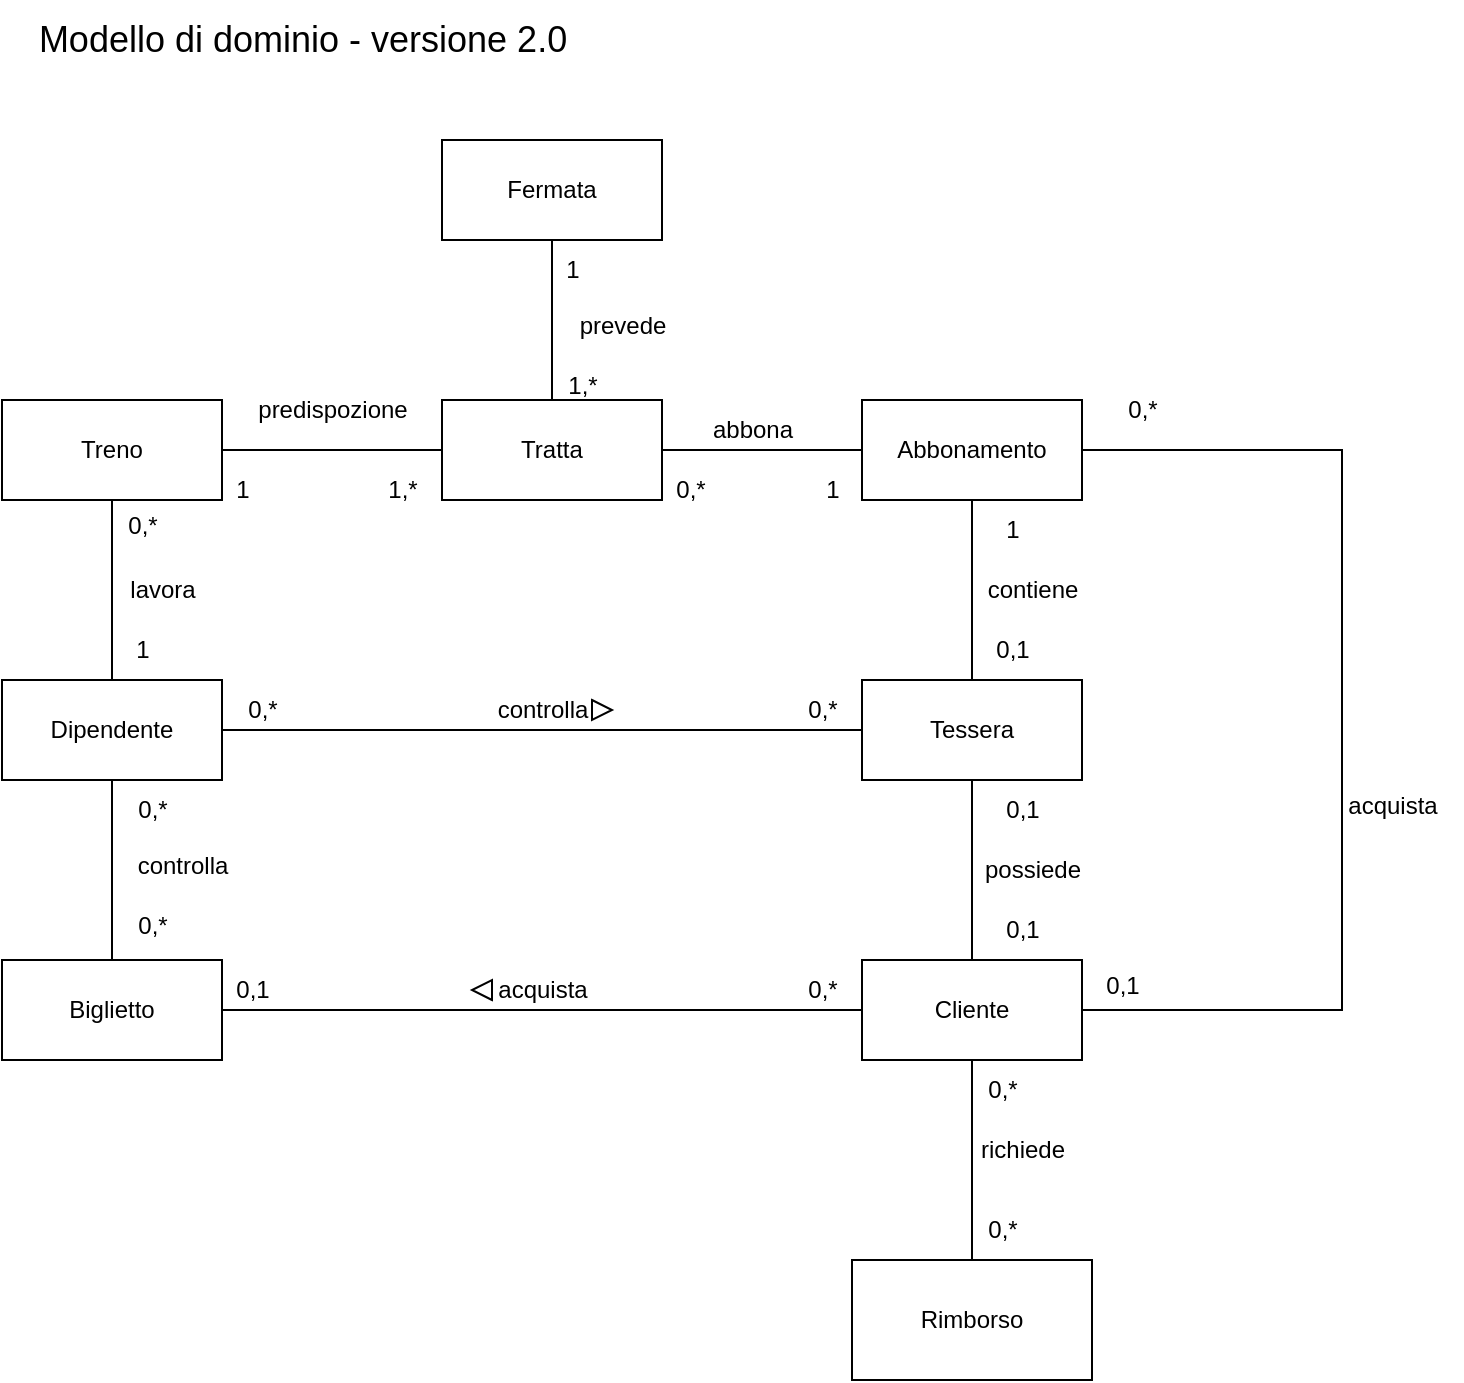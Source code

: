 <mxfile version="26.0.11">
  <diagram name="Page-1" id="2psSH_w0Na0YjgGg2Jiw">
    <mxGraphModel grid="1" page="1" gridSize="10" guides="1" tooltips="1" connect="1" arrows="1" fold="1" pageScale="1" pageWidth="827" pageHeight="1169" math="0" shadow="0">
      <root>
        <mxCell id="0" />
        <mxCell id="1" parent="0" />
        <mxCell id="X3xsL6rAsCgAjYfRq4AX-19" value="Cliente" style="html=1;whiteSpace=wrap;" vertex="1" parent="1">
          <mxGeometry x="480" y="520" width="110" height="50" as="geometry" />
        </mxCell>
        <mxCell id="X3xsL6rAsCgAjYfRq4AX-20" value="Dipendente" style="html=1;whiteSpace=wrap;" vertex="1" parent="1">
          <mxGeometry x="50" y="380" width="110" height="50" as="geometry" />
        </mxCell>
        <mxCell id="X3xsL6rAsCgAjYfRq4AX-21" value="Tessera" style="html=1;whiteSpace=wrap;" vertex="1" parent="1">
          <mxGeometry x="480" y="380" width="110" height="50" as="geometry" />
        </mxCell>
        <mxCell id="X3xsL6rAsCgAjYfRq4AX-22" value="Abbonamento" style="html=1;whiteSpace=wrap;" vertex="1" parent="1">
          <mxGeometry x="480" y="240" width="110" height="50" as="geometry" />
        </mxCell>
        <mxCell id="X3xsL6rAsCgAjYfRq4AX-23" value="Biglietto" style="html=1;whiteSpace=wrap;" vertex="1" parent="1">
          <mxGeometry x="50" y="520" width="110" height="50" as="geometry" />
        </mxCell>
        <mxCell id="X3xsL6rAsCgAjYfRq4AX-24" value="Tratta" style="html=1;whiteSpace=wrap;" vertex="1" parent="1">
          <mxGeometry x="270" y="240" width="110" height="50" as="geometry" />
        </mxCell>
        <mxCell id="X3xsL6rAsCgAjYfRq4AX-26" value="Fermata" style="html=1;whiteSpace=wrap;" vertex="1" parent="1">
          <mxGeometry x="270" y="110" width="110" height="50" as="geometry" />
        </mxCell>
        <mxCell id="X3xsL6rAsCgAjYfRq4AX-30" value="prevede" style="text;html=1;align=center;verticalAlign=middle;resizable=0;points=[];autosize=1;strokeColor=none;fillColor=none;" vertex="1" parent="1">
          <mxGeometry x="325" y="188" width="70" height="30" as="geometry" />
        </mxCell>
        <mxCell id="X3xsL6rAsCgAjYfRq4AX-31" value="1,*" style="text;html=1;align=center;verticalAlign=middle;resizable=0;points=[];autosize=1;strokeColor=none;fillColor=none;" vertex="1" parent="1">
          <mxGeometry x="320" y="218" width="40" height="30" as="geometry" />
        </mxCell>
        <mxCell id="X3xsL6rAsCgAjYfRq4AX-32" value="1" style="text;html=1;align=center;verticalAlign=middle;resizable=0;points=[];autosize=1;strokeColor=none;fillColor=none;" vertex="1" parent="1">
          <mxGeometry x="320" y="160" width="30" height="30" as="geometry" />
        </mxCell>
        <mxCell id="X3xsL6rAsCgAjYfRq4AX-33" value="" style="endArrow=none;html=1;rounded=0;entryX=1;entryY=0.5;entryDx=0;entryDy=0;exitX=0;exitY=0.5;exitDx=0;exitDy=0;" edge="1" parent="1" source="X3xsL6rAsCgAjYfRq4AX-22" target="X3xsL6rAsCgAjYfRq4AX-24">
          <mxGeometry width="50" height="50" relative="1" as="geometry">
            <mxPoint x="380" y="390" as="sourcePoint" />
            <mxPoint x="430" y="340" as="targetPoint" />
          </mxGeometry>
        </mxCell>
        <mxCell id="X3xsL6rAsCgAjYfRq4AX-34" value="" style="endArrow=none;html=1;rounded=0;entryX=0.5;entryY=1;entryDx=0;entryDy=0;exitX=0.5;exitY=0;exitDx=0;exitDy=0;" edge="1" parent="1" source="X3xsL6rAsCgAjYfRq4AX-21" target="X3xsL6rAsCgAjYfRq4AX-22">
          <mxGeometry width="50" height="50" relative="1" as="geometry">
            <mxPoint x="380" y="390" as="sourcePoint" />
            <mxPoint x="430" y="340" as="targetPoint" />
          </mxGeometry>
        </mxCell>
        <mxCell id="X3xsL6rAsCgAjYfRq4AX-35" value="" style="endArrow=none;html=1;rounded=0;exitX=1;exitY=0.5;exitDx=0;exitDy=0;entryX=0;entryY=0.5;entryDx=0;entryDy=0;" edge="1" parent="1" source="X3xsL6rAsCgAjYfRq4AX-20" target="X3xsL6rAsCgAjYfRq4AX-21">
          <mxGeometry width="50" height="50" relative="1" as="geometry">
            <mxPoint x="380" y="390" as="sourcePoint" />
            <mxPoint x="320" y="385" as="targetPoint" />
          </mxGeometry>
        </mxCell>
        <mxCell id="X3xsL6rAsCgAjYfRq4AX-36" value="" style="endArrow=none;html=1;rounded=0;entryX=0.5;entryY=1;entryDx=0;entryDy=0;exitX=0.5;exitY=0;exitDx=0;exitDy=0;" edge="1" parent="1" source="X3xsL6rAsCgAjYfRq4AX-19" target="X3xsL6rAsCgAjYfRq4AX-21">
          <mxGeometry width="50" height="50" relative="1" as="geometry">
            <mxPoint x="380" y="390" as="sourcePoint" />
            <mxPoint x="430" y="340" as="targetPoint" />
          </mxGeometry>
        </mxCell>
        <mxCell id="X3xsL6rAsCgAjYfRq4AX-39" value="" style="endArrow=none;html=1;rounded=0;entryX=0.5;entryY=1;entryDx=0;entryDy=0;exitX=0.5;exitY=0;exitDx=0;exitDy=0;" edge="1" parent="1" source="X3xsL6rAsCgAjYfRq4AX-23" target="X3xsL6rAsCgAjYfRq4AX-20">
          <mxGeometry width="50" height="50" relative="1" as="geometry">
            <mxPoint x="380" y="390" as="sourcePoint" />
            <mxPoint x="430" y="340" as="targetPoint" />
          </mxGeometry>
        </mxCell>
        <mxCell id="X3xsL6rAsCgAjYfRq4AX-40" value="" style="endArrow=none;html=1;rounded=0;entryX=0;entryY=0.5;entryDx=0;entryDy=0;exitX=1;exitY=0.5;exitDx=0;exitDy=0;" edge="1" parent="1" source="X3xsL6rAsCgAjYfRq4AX-23" target="X3xsL6rAsCgAjYfRq4AX-19">
          <mxGeometry width="50" height="50" relative="1" as="geometry">
            <mxPoint x="380" y="390" as="sourcePoint" />
            <mxPoint x="430" y="340" as="targetPoint" />
          </mxGeometry>
        </mxCell>
        <mxCell id="X3xsL6rAsCgAjYfRq4AX-41" value="controlla" style="text;html=1;align=center;verticalAlign=middle;resizable=0;points=[];autosize=1;strokeColor=none;fillColor=none;" vertex="1" parent="1">
          <mxGeometry x="285" y="380" width="70" height="30" as="geometry" />
        </mxCell>
        <mxCell id="X3xsL6rAsCgAjYfRq4AX-42" value="possiede" style="text;html=1;align=center;verticalAlign=middle;resizable=0;points=[];autosize=1;strokeColor=none;fillColor=none;" vertex="1" parent="1">
          <mxGeometry x="530" y="460" width="70" height="30" as="geometry" />
        </mxCell>
        <mxCell id="X3xsL6rAsCgAjYfRq4AX-43" value="acquista" style="text;html=1;align=center;verticalAlign=middle;resizable=0;points=[];autosize=1;strokeColor=none;fillColor=none;" vertex="1" parent="1">
          <mxGeometry x="285" y="520" width="70" height="30" as="geometry" />
        </mxCell>
        <mxCell id="X3xsL6rAsCgAjYfRq4AX-44" value="contiene" style="text;html=1;align=center;verticalAlign=middle;resizable=0;points=[];autosize=1;strokeColor=none;fillColor=none;" vertex="1" parent="1">
          <mxGeometry x="530" y="320" width="70" height="30" as="geometry" />
        </mxCell>
        <mxCell id="X3xsL6rAsCgAjYfRq4AX-48" value="&lt;font style=&quot;font-size: 18px;&quot;&gt;Modello di dominio - versione 2.0&lt;/font&gt;" style="text;html=1;align=center;verticalAlign=middle;resizable=0;points=[];autosize=1;strokeColor=none;fillColor=none;" vertex="1" parent="1">
          <mxGeometry x="55" y="40" width="290" height="40" as="geometry" />
        </mxCell>
        <mxCell id="ua07RodMAQsJCf-yuT6c-1" value="Treno" style="html=1;whiteSpace=wrap;" vertex="1" parent="1">
          <mxGeometry x="50" y="240" width="110" height="50" as="geometry" />
        </mxCell>
        <mxCell id="ua07RodMAQsJCf-yuT6c-2" value="" style="endArrow=none;html=1;rounded=0;entryX=0.5;entryY=1;entryDx=0;entryDy=0;exitX=0.5;exitY=0;exitDx=0;exitDy=0;" edge="1" parent="1" source="X3xsL6rAsCgAjYfRq4AX-20" target="ua07RodMAQsJCf-yuT6c-1">
          <mxGeometry width="50" height="50" relative="1" as="geometry">
            <mxPoint x="390" y="380" as="sourcePoint" />
            <mxPoint x="440" y="330" as="targetPoint" />
          </mxGeometry>
        </mxCell>
        <mxCell id="ua07RodMAQsJCf-yuT6c-5" value="" style="endArrow=none;html=1;rounded=0;entryX=1;entryY=0.5;entryDx=0;entryDy=0;exitX=0;exitY=0.5;exitDx=0;exitDy=0;" edge="1" parent="1" source="X3xsL6rAsCgAjYfRq4AX-24" target="ua07RodMAQsJCf-yuT6c-1">
          <mxGeometry width="50" height="50" relative="1" as="geometry">
            <mxPoint x="390" y="380" as="sourcePoint" />
            <mxPoint x="440" y="330" as="targetPoint" />
          </mxGeometry>
        </mxCell>
        <mxCell id="ua07RodMAQsJCf-yuT6c-6" value="0,1" style="text;html=1;align=center;verticalAlign=middle;resizable=0;points=[];autosize=1;strokeColor=none;fillColor=none;" vertex="1" parent="1">
          <mxGeometry x="540" y="430" width="40" height="30" as="geometry" />
        </mxCell>
        <mxCell id="ua07RodMAQsJCf-yuT6c-7" value="0,1" style="text;html=1;align=center;verticalAlign=middle;resizable=0;points=[];autosize=1;strokeColor=none;fillColor=none;" vertex="1" parent="1">
          <mxGeometry x="540" y="490" width="40" height="30" as="geometry" />
        </mxCell>
        <mxCell id="ua07RodMAQsJCf-yuT6c-8" value="0,1" style="text;html=1;align=center;verticalAlign=middle;resizable=0;points=[];autosize=1;strokeColor=none;fillColor=none;" vertex="1" parent="1">
          <mxGeometry x="535" y="350" width="40" height="30" as="geometry" />
        </mxCell>
        <mxCell id="ua07RodMAQsJCf-yuT6c-9" value="1" style="text;html=1;align=center;verticalAlign=middle;resizable=0;points=[];autosize=1;strokeColor=none;fillColor=none;" vertex="1" parent="1">
          <mxGeometry x="540" y="290" width="30" height="30" as="geometry" />
        </mxCell>
        <mxCell id="ua07RodMAQsJCf-yuT6c-10" value="" style="triangle;whiteSpace=wrap;html=1;" vertex="1" parent="1">
          <mxGeometry x="345" y="390" width="10" height="10" as="geometry" />
        </mxCell>
        <mxCell id="ua07RodMAQsJCf-yuT6c-11" value="controlla" style="text;html=1;align=center;verticalAlign=middle;resizable=0;points=[];autosize=1;strokeColor=none;fillColor=none;" vertex="1" parent="1">
          <mxGeometry x="105" y="458" width="70" height="30" as="geometry" />
        </mxCell>
        <mxCell id="ua07RodMAQsJCf-yuT6c-12" value="lavora" style="text;html=1;align=center;verticalAlign=middle;resizable=0;points=[];autosize=1;strokeColor=none;fillColor=none;" vertex="1" parent="1">
          <mxGeometry x="100" y="320" width="60" height="30" as="geometry" />
        </mxCell>
        <mxCell id="ua07RodMAQsJCf-yuT6c-13" value="predispozione" style="text;html=1;align=center;verticalAlign=middle;resizable=0;points=[];autosize=1;strokeColor=none;fillColor=none;" vertex="1" parent="1">
          <mxGeometry x="165" y="230" width="100" height="30" as="geometry" />
        </mxCell>
        <mxCell id="ua07RodMAQsJCf-yuT6c-14" value="0,*" style="text;html=1;align=center;verticalAlign=middle;resizable=0;points=[];autosize=1;strokeColor=none;fillColor=none;" vertex="1" parent="1">
          <mxGeometry x="440" y="380" width="40" height="30" as="geometry" />
        </mxCell>
        <mxCell id="ua07RodMAQsJCf-yuT6c-15" value="0,*" style="text;html=1;align=center;verticalAlign=middle;resizable=0;points=[];autosize=1;strokeColor=none;fillColor=none;" vertex="1" parent="1">
          <mxGeometry x="160" y="380" width="40" height="30" as="geometry" />
        </mxCell>
        <mxCell id="ua07RodMAQsJCf-yuT6c-16" value="0,*" style="text;html=1;align=center;verticalAlign=middle;resizable=0;points=[];autosize=1;strokeColor=none;fillColor=none;" vertex="1" parent="1">
          <mxGeometry x="105" y="430" width="40" height="30" as="geometry" />
        </mxCell>
        <mxCell id="ua07RodMAQsJCf-yuT6c-17" value="0,*" style="text;html=1;align=center;verticalAlign=middle;resizable=0;points=[];autosize=1;strokeColor=none;fillColor=none;" vertex="1" parent="1">
          <mxGeometry x="105" y="488" width="40" height="30" as="geometry" />
        </mxCell>
        <mxCell id="ua07RodMAQsJCf-yuT6c-19" value="" style="endArrow=none;html=1;rounded=0;entryX=0.5;entryY=1;entryDx=0;entryDy=0;exitX=0.5;exitY=0;exitDx=0;exitDy=0;" edge="1" parent="1" source="X3xsL6rAsCgAjYfRq4AX-24" target="X3xsL6rAsCgAjYfRq4AX-26">
          <mxGeometry width="50" height="50" relative="1" as="geometry">
            <mxPoint x="340" y="380" as="sourcePoint" />
            <mxPoint x="390" y="330" as="targetPoint" />
          </mxGeometry>
        </mxCell>
        <mxCell id="ua07RodMAQsJCf-yuT6c-20" value="0,*" style="text;html=1;align=center;verticalAlign=middle;resizable=0;points=[];autosize=1;strokeColor=none;fillColor=none;" vertex="1" parent="1">
          <mxGeometry x="440" y="520" width="40" height="30" as="geometry" />
        </mxCell>
        <mxCell id="ua07RodMAQsJCf-yuT6c-21" value="" style="triangle;whiteSpace=wrap;html=1;rotation=-180;" vertex="1" parent="1">
          <mxGeometry x="285" y="530" width="10" height="10" as="geometry" />
        </mxCell>
        <mxCell id="ua07RodMAQsJCf-yuT6c-22" value="0,1" style="text;html=1;align=center;verticalAlign=middle;resizable=0;points=[];autosize=1;strokeColor=none;fillColor=none;" vertex="1" parent="1">
          <mxGeometry x="155" y="520" width="40" height="30" as="geometry" />
        </mxCell>
        <mxCell id="Og_ghWmfNpPFS4G5r2ay-1" value="Rimborso" style="rounded=0;whiteSpace=wrap;html=1;" vertex="1" parent="1">
          <mxGeometry x="475" y="670" width="120" height="60" as="geometry" />
        </mxCell>
        <mxCell id="Og_ghWmfNpPFS4G5r2ay-2" value="" style="endArrow=none;html=1;rounded=0;entryX=0.5;entryY=1;entryDx=0;entryDy=0;exitX=0.5;exitY=0;exitDx=0;exitDy=0;" edge="1" parent="1" source="Og_ghWmfNpPFS4G5r2ay-1" target="X3xsL6rAsCgAjYfRq4AX-19">
          <mxGeometry width="50" height="50" relative="1" as="geometry">
            <mxPoint x="420" y="520" as="sourcePoint" />
            <mxPoint x="470" y="470" as="targetPoint" />
          </mxGeometry>
        </mxCell>
        <mxCell id="Og_ghWmfNpPFS4G5r2ay-3" value="richiede" style="text;html=1;align=center;verticalAlign=middle;resizable=0;points=[];autosize=1;strokeColor=none;fillColor=none;" vertex="1" parent="1">
          <mxGeometry x="525" y="600" width="70" height="30" as="geometry" />
        </mxCell>
        <mxCell id="Og_ghWmfNpPFS4G5r2ay-4" value="0,*" style="text;html=1;align=center;verticalAlign=middle;resizable=0;points=[];autosize=1;strokeColor=none;fillColor=none;" vertex="1" parent="1">
          <mxGeometry x="530" y="570" width="40" height="30" as="geometry" />
        </mxCell>
        <mxCell id="Og_ghWmfNpPFS4G5r2ay-5" value="0,*" style="text;html=1;align=center;verticalAlign=middle;resizable=0;points=[];autosize=1;strokeColor=none;fillColor=none;" vertex="1" parent="1">
          <mxGeometry x="530" y="640" width="40" height="30" as="geometry" />
        </mxCell>
        <mxCell id="Og_ghWmfNpPFS4G5r2ay-6" value="" style="endArrow=none;html=1;rounded=0;entryX=1;entryY=0.5;entryDx=0;entryDy=0;exitX=1;exitY=0.5;exitDx=0;exitDy=0;" edge="1" parent="1" source="X3xsL6rAsCgAjYfRq4AX-22" target="X3xsL6rAsCgAjYfRq4AX-19">
          <mxGeometry width="50" height="50" relative="1" as="geometry">
            <mxPoint x="694.84" y="270.0" as="sourcePoint" />
            <mxPoint x="690.0" y="550.0" as="targetPoint" />
            <Array as="points">
              <mxPoint x="720" y="265" />
              <mxPoint x="720" y="400" />
              <mxPoint x="720" y="545" />
            </Array>
          </mxGeometry>
        </mxCell>
        <mxCell id="Og_ghWmfNpPFS4G5r2ay-8" value="acquista" style="text;html=1;align=center;verticalAlign=middle;resizable=0;points=[];autosize=1;strokeColor=none;fillColor=none;" vertex="1" parent="1">
          <mxGeometry x="710" y="428" width="70" height="30" as="geometry" />
        </mxCell>
        <mxCell id="Og_ghWmfNpPFS4G5r2ay-9" value="1" style="text;html=1;align=center;verticalAlign=middle;resizable=0;points=[];autosize=1;strokeColor=none;fillColor=none;" vertex="1" parent="1">
          <mxGeometry x="105" y="350" width="30" height="30" as="geometry" />
        </mxCell>
        <mxCell id="Og_ghWmfNpPFS4G5r2ay-10" value="0,*" style="text;html=1;align=center;verticalAlign=middle;resizable=0;points=[];autosize=1;strokeColor=none;fillColor=none;" vertex="1" parent="1">
          <mxGeometry x="100" y="288" width="40" height="30" as="geometry" />
        </mxCell>
        <mxCell id="Og_ghWmfNpPFS4G5r2ay-11" value="1,*" style="text;html=1;align=center;verticalAlign=middle;resizable=0;points=[];autosize=1;strokeColor=none;fillColor=none;" vertex="1" parent="1">
          <mxGeometry x="230" y="270" width="40" height="30" as="geometry" />
        </mxCell>
        <mxCell id="Og_ghWmfNpPFS4G5r2ay-12" value="1" style="text;html=1;align=center;verticalAlign=middle;resizable=0;points=[];autosize=1;strokeColor=none;fillColor=none;" vertex="1" parent="1">
          <mxGeometry x="155" y="270" width="30" height="30" as="geometry" />
        </mxCell>
        <mxCell id="Og_ghWmfNpPFS4G5r2ay-13" value="abbona" style="text;html=1;align=center;verticalAlign=middle;resizable=0;points=[];autosize=1;strokeColor=none;fillColor=none;" vertex="1" parent="1">
          <mxGeometry x="395" y="240" width="60" height="30" as="geometry" />
        </mxCell>
        <mxCell id="Og_ghWmfNpPFS4G5r2ay-14" value="0,*" style="text;html=1;align=center;verticalAlign=middle;resizable=0;points=[];autosize=1;strokeColor=none;fillColor=none;" vertex="1" parent="1">
          <mxGeometry x="374" y="270" width="40" height="30" as="geometry" />
        </mxCell>
        <mxCell id="Og_ghWmfNpPFS4G5r2ay-15" value="1" style="text;html=1;align=center;verticalAlign=middle;resizable=0;points=[];autosize=1;strokeColor=none;fillColor=none;" vertex="1" parent="1">
          <mxGeometry x="450" y="270" width="30" height="30" as="geometry" />
        </mxCell>
        <mxCell id="Og_ghWmfNpPFS4G5r2ay-16" value="0,1" style="text;html=1;align=center;verticalAlign=middle;resizable=0;points=[];autosize=1;strokeColor=none;fillColor=none;" vertex="1" parent="1">
          <mxGeometry x="590" y="518" width="40" height="30" as="geometry" />
        </mxCell>
        <mxCell id="Og_ghWmfNpPFS4G5r2ay-17" value="0,*" style="text;html=1;align=center;verticalAlign=middle;resizable=0;points=[];autosize=1;strokeColor=none;fillColor=none;" vertex="1" parent="1">
          <mxGeometry x="600" y="230" width="40" height="30" as="geometry" />
        </mxCell>
      </root>
    </mxGraphModel>
  </diagram>
</mxfile>
